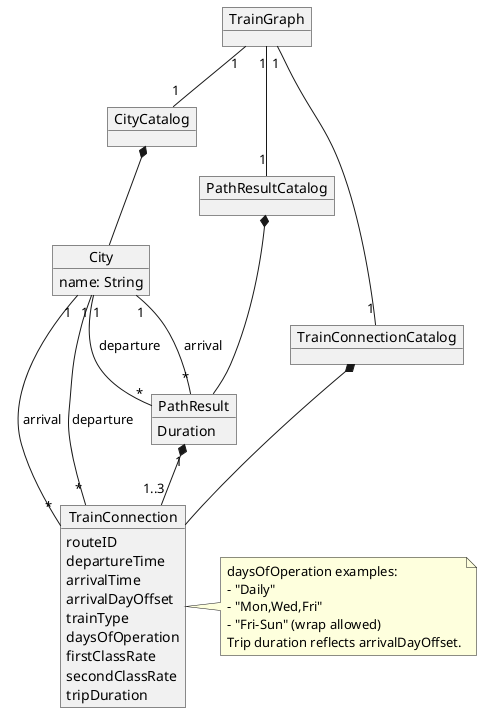 @startuml domain model
skinparam classAttributeIconSize 0

object City {
  name: String
}

object CityCatalog{

}

object TrainConnectionCatalog{

}

object TrainConnection {
  routeID
  departureTime
  arrivalTime
  arrivalDayOffset
  trainType
  daysOfOperation
  firstClassRate
  secondClassRate
  tripDuration
}


object TrainGraph {

}

object PathResultCatalog{

}

object PathResult {
  Duration
}


PathResultCatalog *-- PathResult
TrainConnectionCatalog *-- TrainConnection
CityCatalog *-- City
City "1" -- "*" TrainConnection : departure
City "1" -- "*" TrainConnection : arrival
City "1" -- "*" PathResult : departure
City "1" -- "*" PathResult : arrival
TrainGraph "1" --  "1" TrainConnectionCatalog
TrainGraph "1" --  "1" PathResultCatalog
TrainGraph "1" --  "1" CityCatalog
PathResult "1" *-- "1..3" TrainConnection

note right of TrainConnection
daysOfOperation examples:
- "Daily"
- "Mon,Wed,Fri"
- "Fri-Sun" (wrap allowed)
Trip duration reflects arrivalDayOffset.
end note
@enduml
